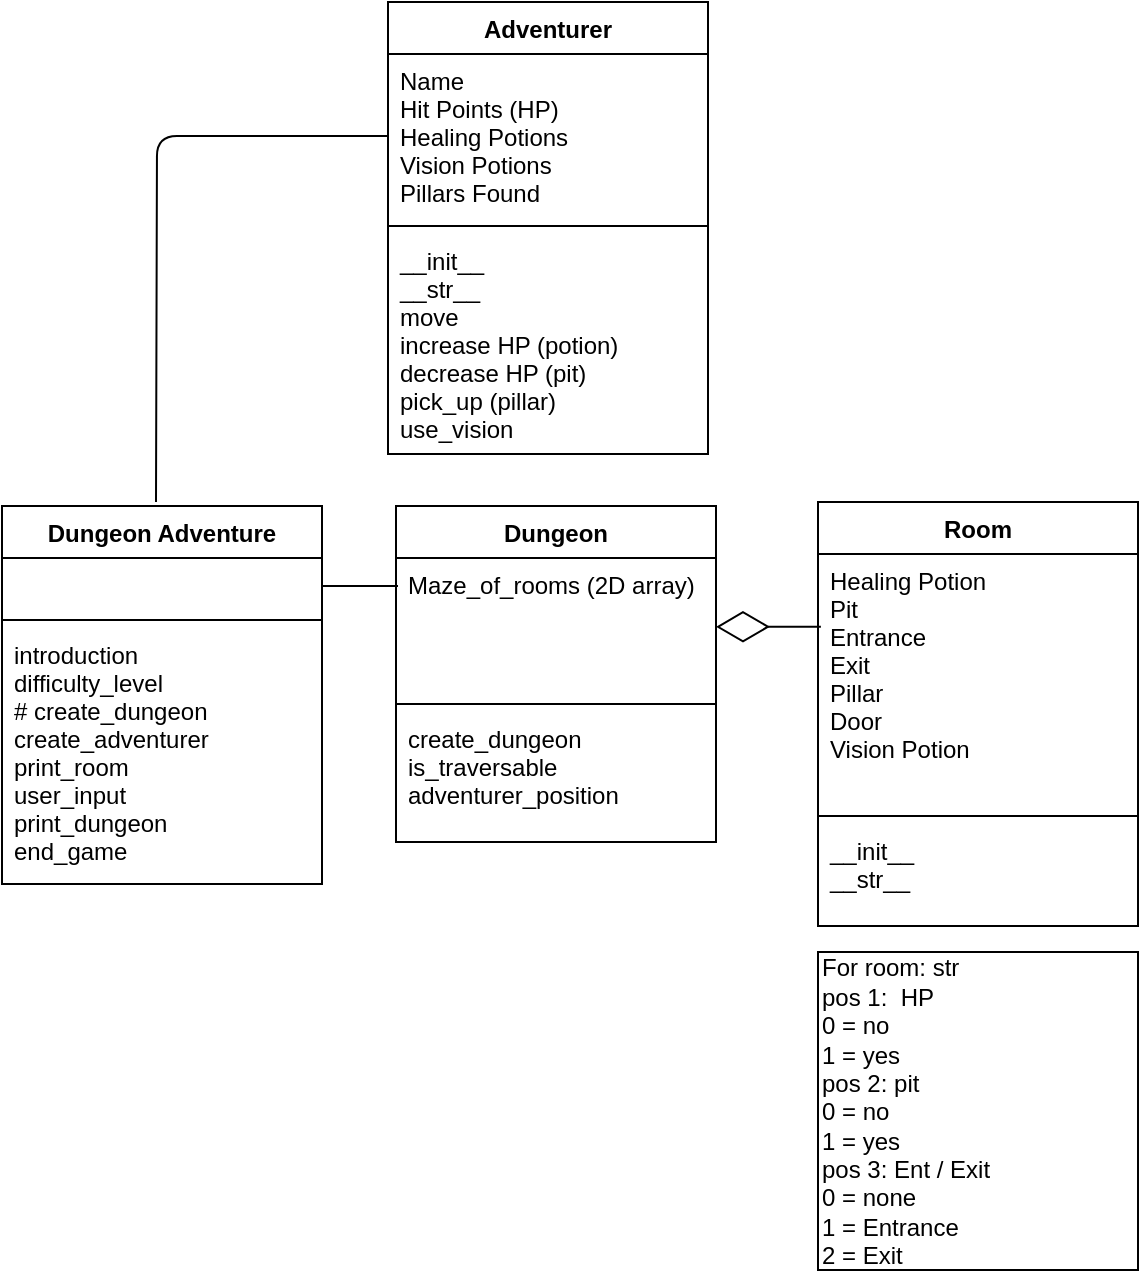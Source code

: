 <mxfile version="13.10.0" type="device"><diagram name="Page-1" id="c4acf3e9-155e-7222-9cf6-157b1a14988f"><mxGraphModel dx="578" dy="659" grid="0" gridSize="10" guides="1" tooltips="1" connect="1" arrows="1" fold="1" page="1" pageScale="1" pageWidth="850" pageHeight="1100" background="#ffffff" math="0" shadow="0"><root><mxCell id="0"/><mxCell id="1" parent="0"/><mxCell id="wSCcSiGIN-fbHOMW3Imx-1" value="Adventurer" style="swimlane;fontStyle=1;align=center;verticalAlign=top;childLayout=stackLayout;horizontal=1;startSize=26;horizontalStack=0;resizeParent=1;resizeParentMax=0;resizeLast=0;collapsible=1;marginBottom=0;" vertex="1" parent="1"><mxGeometry x="289" y="225" width="160" height="226" as="geometry"/></mxCell><mxCell id="wSCcSiGIN-fbHOMW3Imx-2" value="Name&#10;Hit Points (HP)&#10;Healing Potions&#10;Vision Potions&#10;Pillars Found" style="text;strokeColor=none;fillColor=none;align=left;verticalAlign=top;spacingLeft=4;spacingRight=4;overflow=hidden;rotatable=0;points=[[0,0.5],[1,0.5]];portConstraint=eastwest;" vertex="1" parent="wSCcSiGIN-fbHOMW3Imx-1"><mxGeometry y="26" width="160" height="82" as="geometry"/></mxCell><mxCell id="wSCcSiGIN-fbHOMW3Imx-3" value="" style="line;strokeWidth=1;fillColor=none;align=left;verticalAlign=middle;spacingTop=-1;spacingLeft=3;spacingRight=3;rotatable=0;labelPosition=right;points=[];portConstraint=eastwest;" vertex="1" parent="wSCcSiGIN-fbHOMW3Imx-1"><mxGeometry y="108" width="160" height="8" as="geometry"/></mxCell><mxCell id="wSCcSiGIN-fbHOMW3Imx-4" value="__init__&#10;__str__&#10;move&#10;increase HP (potion)&#10;decrease HP (pit)&#10;pick_up (pillar)&#10;use_vision" style="text;strokeColor=none;fillColor=none;align=left;verticalAlign=top;spacingLeft=4;spacingRight=4;overflow=hidden;rotatable=0;points=[[0,0.5],[1,0.5]];portConstraint=eastwest;" vertex="1" parent="wSCcSiGIN-fbHOMW3Imx-1"><mxGeometry y="116" width="160" height="110" as="geometry"/></mxCell><mxCell id="wSCcSiGIN-fbHOMW3Imx-5" value="Room" style="swimlane;fontStyle=1;align=center;verticalAlign=top;childLayout=stackLayout;horizontal=1;startSize=26;horizontalStack=0;resizeParent=1;resizeParentMax=0;resizeLast=0;collapsible=1;marginBottom=0;" vertex="1" parent="1"><mxGeometry x="504" y="475" width="160" height="212" as="geometry"/></mxCell><mxCell id="wSCcSiGIN-fbHOMW3Imx-6" value="Healing Potion &#10;Pit&#10;Entrance&#10;Exit&#10;Pillar&#10;Door&#10;Vision Potion" style="text;strokeColor=none;fillColor=none;align=left;verticalAlign=top;spacingLeft=4;spacingRight=4;overflow=hidden;rotatable=0;points=[[0,0.5],[1,0.5]];portConstraint=eastwest;" vertex="1" parent="wSCcSiGIN-fbHOMW3Imx-5"><mxGeometry y="26" width="160" height="127" as="geometry"/></mxCell><mxCell id="wSCcSiGIN-fbHOMW3Imx-7" value="" style="line;strokeWidth=1;fillColor=none;align=left;verticalAlign=middle;spacingTop=-1;spacingLeft=3;spacingRight=3;rotatable=0;labelPosition=right;points=[];portConstraint=eastwest;" vertex="1" parent="wSCcSiGIN-fbHOMW3Imx-5"><mxGeometry y="153" width="160" height="8" as="geometry"/></mxCell><mxCell id="wSCcSiGIN-fbHOMW3Imx-8" value="__init__&#10;__str__&#10;" style="text;strokeColor=none;fillColor=none;align=left;verticalAlign=top;spacingLeft=4;spacingRight=4;overflow=hidden;rotatable=0;points=[[0,0.5],[1,0.5]];portConstraint=eastwest;" vertex="1" parent="wSCcSiGIN-fbHOMW3Imx-5"><mxGeometry y="161" width="160" height="51" as="geometry"/></mxCell><mxCell id="wSCcSiGIN-fbHOMW3Imx-9" value="Dungeon" style="swimlane;fontStyle=1;align=center;verticalAlign=top;childLayout=stackLayout;horizontal=1;startSize=26;horizontalStack=0;resizeParent=1;resizeParentMax=0;resizeLast=0;collapsible=1;marginBottom=0;" vertex="1" parent="1"><mxGeometry x="293" y="477" width="160" height="168" as="geometry"/></mxCell><mxCell id="wSCcSiGIN-fbHOMW3Imx-10" value="Maze_of_rooms (2D array)&#10;&#10;" style="text;strokeColor=none;fillColor=none;align=left;verticalAlign=top;spacingLeft=4;spacingRight=4;overflow=hidden;rotatable=0;points=[[0,0.5],[1,0.5]];portConstraint=eastwest;" vertex="1" parent="wSCcSiGIN-fbHOMW3Imx-9"><mxGeometry y="26" width="160" height="69" as="geometry"/></mxCell><mxCell id="wSCcSiGIN-fbHOMW3Imx-11" value="" style="line;strokeWidth=1;fillColor=none;align=left;verticalAlign=middle;spacingTop=-1;spacingLeft=3;spacingRight=3;rotatable=0;labelPosition=right;points=[];portConstraint=eastwest;" vertex="1" parent="wSCcSiGIN-fbHOMW3Imx-9"><mxGeometry y="95" width="160" height="8" as="geometry"/></mxCell><mxCell id="wSCcSiGIN-fbHOMW3Imx-12" value="create_dungeon&#10;is_traversable&#10;adventurer_position&#10;&#10;" style="text;strokeColor=none;fillColor=none;align=left;verticalAlign=top;spacingLeft=4;spacingRight=4;overflow=hidden;rotatable=0;points=[[0,0.5],[1,0.5]];portConstraint=eastwest;" vertex="1" parent="wSCcSiGIN-fbHOMW3Imx-9"><mxGeometry y="103" width="160" height="65" as="geometry"/></mxCell><mxCell id="wSCcSiGIN-fbHOMW3Imx-13" value="Dungeon Adventure" style="swimlane;fontStyle=1;align=center;verticalAlign=top;childLayout=stackLayout;horizontal=1;startSize=26;horizontalStack=0;resizeParent=1;resizeParentMax=0;resizeLast=0;collapsible=1;marginBottom=0;" vertex="1" parent="1"><mxGeometry x="96" y="477" width="160" height="189" as="geometry"/></mxCell><mxCell id="wSCcSiGIN-fbHOMW3Imx-14" value="   " style="text;strokeColor=none;fillColor=none;align=left;verticalAlign=top;spacingLeft=4;spacingRight=4;overflow=hidden;rotatable=0;points=[[0,0.5],[1,0.5]];portConstraint=eastwest;" vertex="1" parent="wSCcSiGIN-fbHOMW3Imx-13"><mxGeometry y="26" width="160" height="27" as="geometry"/></mxCell><mxCell id="wSCcSiGIN-fbHOMW3Imx-15" value="" style="line;strokeWidth=1;fillColor=none;align=left;verticalAlign=middle;spacingTop=-1;spacingLeft=3;spacingRight=3;rotatable=0;labelPosition=right;points=[];portConstraint=eastwest;" vertex="1" parent="wSCcSiGIN-fbHOMW3Imx-13"><mxGeometry y="53" width="160" height="8" as="geometry"/></mxCell><mxCell id="wSCcSiGIN-fbHOMW3Imx-16" value="introduction&#10;difficulty_level&#10;# create_dungeon&#10;create_adventurer&#10;print_room&#10;user_input&#10;print_dungeon&#10;end_game&#10;&#10;" style="text;strokeColor=none;fillColor=none;align=left;verticalAlign=top;spacingLeft=4;spacingRight=4;overflow=hidden;rotatable=0;points=[[0,0.5],[1,0.5]];portConstraint=eastwest;" vertex="1" parent="wSCcSiGIN-fbHOMW3Imx-13"><mxGeometry y="61" width="160" height="128" as="geometry"/></mxCell><mxCell id="wSCcSiGIN-fbHOMW3Imx-18" value="" style="endArrow=diamondThin;endFill=0;endSize=24;html=1;exitX=0.009;exitY=0.286;exitDx=0;exitDy=0;exitPerimeter=0;" edge="1" parent="1" source="wSCcSiGIN-fbHOMW3Imx-6" target="wSCcSiGIN-fbHOMW3Imx-10"><mxGeometry width="160" relative="1" as="geometry"><mxPoint x="240" y="719" as="sourcePoint"/><mxPoint x="400" y="719" as="targetPoint"/></mxGeometry></mxCell><mxCell id="wSCcSiGIN-fbHOMW3Imx-19" value="" style="endArrow=none;html=1;" edge="1" parent="1"><mxGeometry width="50" height="50" relative="1" as="geometry"><mxPoint x="294" y="517" as="sourcePoint"/><mxPoint x="256" y="517" as="targetPoint"/></mxGeometry></mxCell><mxCell id="wSCcSiGIN-fbHOMW3Imx-20" value="" style="endArrow=none;html=1;exitX=0;exitY=0.5;exitDx=0;exitDy=0;edgeStyle=orthogonalEdgeStyle;" edge="1" parent="1" source="wSCcSiGIN-fbHOMW3Imx-2"><mxGeometry width="50" height="50" relative="1" as="geometry"><mxPoint x="221.12" y="409.002" as="sourcePoint"/><mxPoint x="173" y="475" as="targetPoint"/></mxGeometry></mxCell><mxCell id="wSCcSiGIN-fbHOMW3Imx-21" value="For room: str&lt;br&gt;pos 1:&amp;nbsp; HP&lt;br&gt;0 = no&lt;br&gt;1 = yes&lt;br&gt;pos 2: pit&lt;br&gt;0 = no&lt;br&gt;1 = yes&lt;br&gt;pos 3: Ent / Exit&lt;br&gt;0 = none&lt;br&gt;1 = Entrance&lt;br&gt;2 = Exit" style="rounded=0;whiteSpace=wrap;html=1;align=left;" vertex="1" parent="1"><mxGeometry x="504" y="700" width="160" height="159" as="geometry"/></mxCell></root></mxGraphModel></diagram></mxfile>
